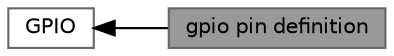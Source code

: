 digraph "gpio pin definition"
{
 // LATEX_PDF_SIZE
  bgcolor="transparent";
  edge [fontname=Helvetica,fontsize=10,labelfontname=Helvetica,labelfontsize=10];
  node [fontname=Helvetica,fontsize=10,shape=box,height=0.2,width=0.4];
  rankdir=LR;
  Node2 [label="GPIO",height=0.2,width=0.4,color="grey40", fillcolor="white", style="filled",URL="$group___g_p_i_o.html",tooltip=" "];
  Node1 [label="gpio pin definition",height=0.2,width=0.4,color="gray40", fillcolor="grey60", style="filled", fontcolor="black",tooltip="Gpio pin definitions"];
  Node2->Node1 [shape=plaintext, dir="back", style="solid"];
}
